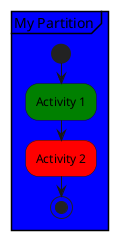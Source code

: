 {
  "sha1": "dp76eo9wpvkorlto2thy2bulj1n3bsh",
  "insertion": {
    "when": "2024-06-01T09:03:03.309Z",
    "url": "https://forum.plantuml.net/9981/skinparam-working-partition-with-activity-syntax-embedded",
    "user": "plantuml@gmail.com"
  }
}
@startuml
skinparam  partition {
  BackgroundColor<<bluepartition>> blue
}

skinparam  activity {
  BackgroundColor<<redactivity>> red
}

partition "My Partition" <<bluepartition>> {
start
#green:Activity 1;
<<redactivity>>:Activity 2;
stop
}
@enduml
